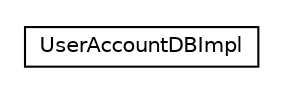 #!/usr/local/bin/dot
#
# Class diagram 
# Generated by UMLGraph version R5_6-24-gf6e263 (http://www.umlgraph.org/)
#

digraph G {
	edge [fontname="Helvetica",fontsize=10,labelfontname="Helvetica",labelfontsize=10];
	node [fontname="Helvetica",fontsize=10,shape=plaintext];
	nodesep=0.25;
	ranksep=0.5;
	// org.universAAL.tools.ucc.database.preferences.impl.UserAccountDBImpl
	c1399484 [label=<<table title="org.universAAL.tools.ucc.database.preferences.impl.UserAccountDBImpl" border="0" cellborder="1" cellspacing="0" cellpadding="2" port="p" href="./UserAccountDBImpl.html">
		<tr><td><table border="0" cellspacing="0" cellpadding="1">
<tr><td align="center" balign="center"> UserAccountDBImpl </td></tr>
		</table></td></tr>
		</table>>, URL="./UserAccountDBImpl.html", fontname="Helvetica", fontcolor="black", fontsize=10.0];
}

